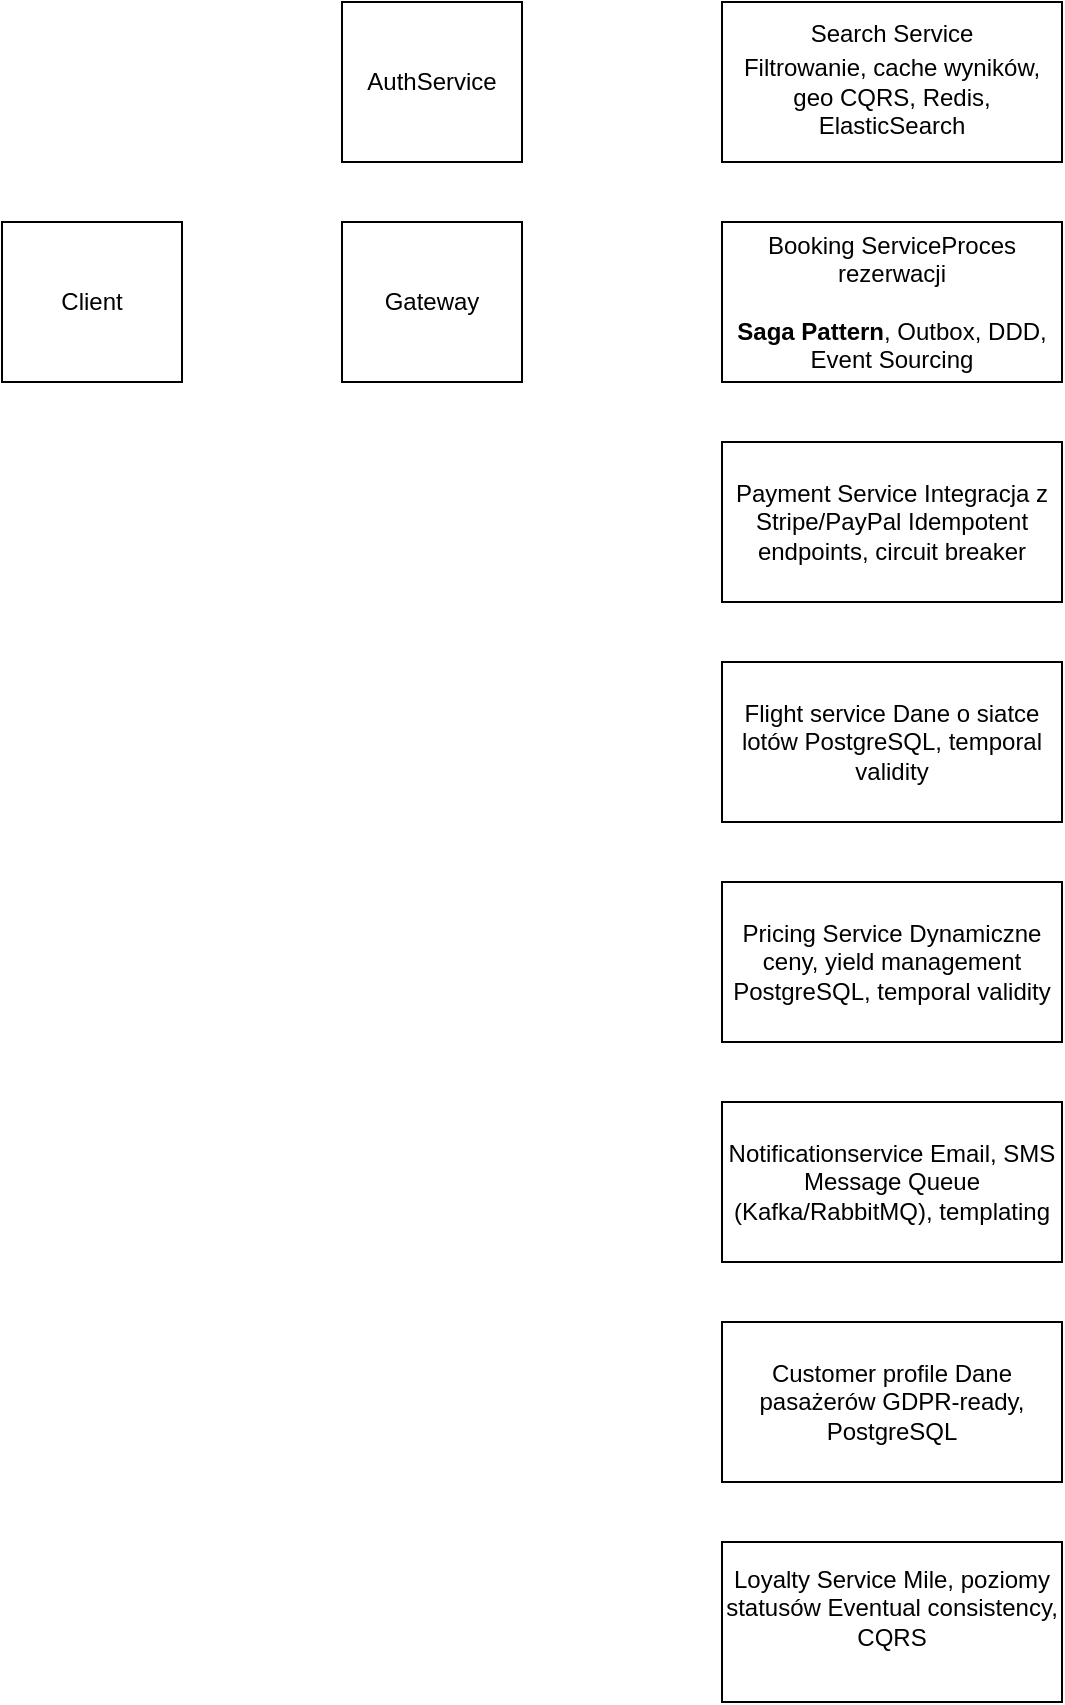 <mxfile version="27.0.4">
  <diagram name="Strona-1" id="gSV7rUxpLoDCu4aDhNh0">
    <mxGraphModel dx="1369" dy="716" grid="1" gridSize="10" guides="1" tooltips="1" connect="1" arrows="1" fold="1" page="1" pageScale="1" pageWidth="850" pageHeight="1100" math="0" shadow="0">
      <root>
        <mxCell id="0" />
        <mxCell id="1" parent="0" />
        <mxCell id="VJRuH1qxaC6Qky_t1Hv3-1" value="Client" style="rounded=0;whiteSpace=wrap;html=1;" vertex="1" parent="1">
          <mxGeometry x="80" y="120" width="90" height="80" as="geometry" />
        </mxCell>
        <mxCell id="VJRuH1qxaC6Qky_t1Hv3-2" value="Gateway" style="rounded=0;whiteSpace=wrap;html=1;" vertex="1" parent="1">
          <mxGeometry x="250" y="120" width="90" height="80" as="geometry" />
        </mxCell>
        <mxCell id="VJRuH1qxaC6Qky_t1Hv3-3" value="Search Service&lt;div&gt;&lt;table&gt;&lt;tbody&gt;&lt;tr data-end=&quot;2135&quot; data-start=&quot;2051&quot;&gt;&lt;td data-col-size=&quot;sm&quot; data-end=&quot;2105&quot; data-start=&quot;2071&quot;&gt;Filtrowanie, cache wyników, geo CQRS, Redis, ElasticSearch&lt;/td&gt;&lt;/tr&gt;&lt;/tbody&gt;&lt;/table&gt;&lt;/div&gt;" style="rounded=0;whiteSpace=wrap;html=1;" vertex="1" parent="1">
          <mxGeometry x="440" y="10" width="170" height="80" as="geometry" />
        </mxCell>
        <mxCell id="VJRuH1qxaC6Qky_t1Hv3-5" value="AuthService" style="rounded=0;whiteSpace=wrap;html=1;" vertex="1" parent="1">
          <mxGeometry x="250" y="10" width="90" height="80" as="geometry" />
        </mxCell>
        <mxCell id="VJRuH1qxaC6Qky_t1Hv3-6" value="Booking ServiceProces rezerwacji&lt;div&gt;&lt;br&gt;&lt;/div&gt;&lt;div&gt;&lt;strong data-end=&quot;2195&quot; data-start=&quot;2179&quot;&gt;Saga Pattern&lt;/strong&gt;, Outbox, DDD, Event Sourcing&lt;/div&gt;" style="rounded=0;whiteSpace=wrap;html=1;" vertex="1" parent="1">
          <mxGeometry x="440" y="120" width="170" height="80" as="geometry" />
        </mxCell>
        <mxCell id="VJRuH1qxaC6Qky_t1Hv3-7" value="Payment Service Integracja z Stripe/PayPal Idempotent endpoints, circuit breaker" style="rounded=0;whiteSpace=wrap;html=1;" vertex="1" parent="1">
          <mxGeometry x="440" y="230" width="170" height="80" as="geometry" />
        </mxCell>
        <mxCell id="VJRuH1qxaC6Qky_t1Hv3-8" value="Flight service Dane o siatce lotów PostgreSQL, temporal validity" style="rounded=0;whiteSpace=wrap;html=1;" vertex="1" parent="1">
          <mxGeometry x="440" y="340" width="170" height="80" as="geometry" />
        </mxCell>
        <mxCell id="VJRuH1qxaC6Qky_t1Hv3-9" value="Pricing Service Dynamiczne ceny, yield management PostgreSQL, temporal validity" style="rounded=0;whiteSpace=wrap;html=1;" vertex="1" parent="1">
          <mxGeometry x="440" y="450" width="170" height="80" as="geometry" />
        </mxCell>
        <mxCell id="VJRuH1qxaC6Qky_t1Hv3-10" value="Notificationservice Email, SMS Message Queue (Kafka/RabbitMQ), templating" style="rounded=0;whiteSpace=wrap;html=1;" vertex="1" parent="1">
          <mxGeometry x="440" y="560" width="170" height="80" as="geometry" />
        </mxCell>
        <mxCell id="VJRuH1qxaC6Qky_t1Hv3-11" value="&lt;div&gt;Customer profile&amp;nbsp;&lt;span style=&quot;background-color: transparent; color: light-dark(rgb(0, 0, 0), rgb(255, 255, 255));&quot;&gt;Dane pasażerów&amp;nbsp;&lt;/span&gt;&lt;span style=&quot;background-color: transparent; color: light-dark(rgb(0, 0, 0), rgb(255, 255, 255));&quot;&gt;GDPR-ready, PostgreSQL&lt;/span&gt;&lt;/div&gt;" style="rounded=0;whiteSpace=wrap;html=1;" vertex="1" parent="1">
          <mxGeometry x="440" y="670" width="170" height="80" as="geometry" />
        </mxCell>
        <mxCell id="VJRuH1qxaC6Qky_t1Hv3-12" value="Loyalty Service Mile, poziomy statusów Eventual consistency, CQRS&lt;div&gt;&lt;br&gt;&lt;/div&gt;" style="rounded=0;whiteSpace=wrap;html=1;" vertex="1" parent="1">
          <mxGeometry x="440" y="780" width="170" height="80" as="geometry" />
        </mxCell>
      </root>
    </mxGraphModel>
  </diagram>
</mxfile>
